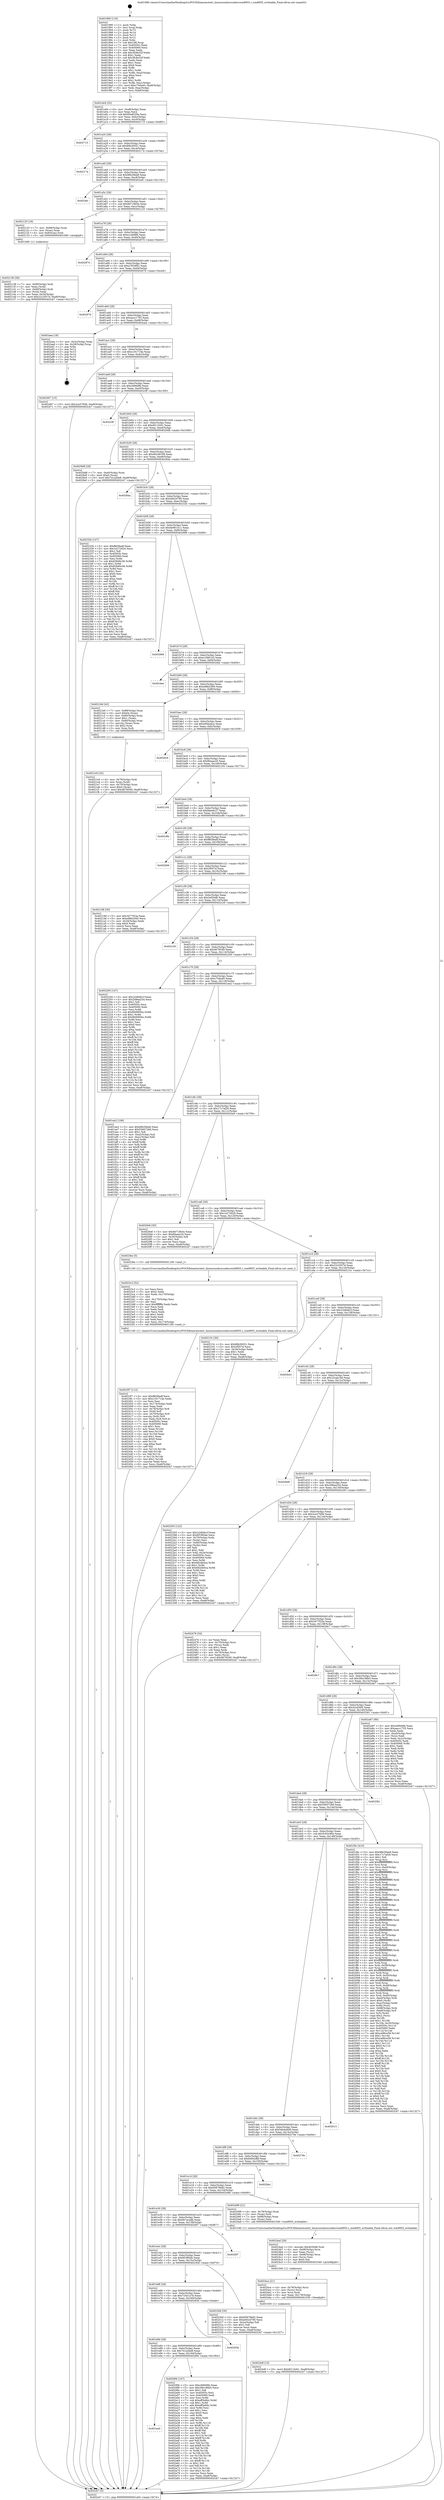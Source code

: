 digraph "0x401990" {
  label = "0x401990 (/mnt/c/Users/mathe/Desktop/tcc/POCII/binaries/extr_linuxsoundsoccodecswm8955.c_wm8955_writeable_Final-ollvm.out::main(0))"
  labelloc = "t"
  node[shape=record]

  Entry [label="",width=0.3,height=0.3,shape=circle,fillcolor=black,style=filled]
  "0x401a04" [label="{
     0x401a04 [32]\l
     | [instrs]\l
     &nbsp;&nbsp;0x401a04 \<+6\>: mov -0xa8(%rbp),%eax\l
     &nbsp;&nbsp;0x401a0a \<+2\>: mov %eax,%ecx\l
     &nbsp;&nbsp;0x401a0c \<+6\>: sub $0x85a8529a,%ecx\l
     &nbsp;&nbsp;0x401a12 \<+6\>: mov %eax,-0xbc(%rbp)\l
     &nbsp;&nbsp;0x401a18 \<+6\>: mov %ecx,-0xc0(%rbp)\l
     &nbsp;&nbsp;0x401a1e \<+6\>: je 0000000000402715 \<main+0xd85\>\l
  }"]
  "0x402715" [label="{
     0x402715\l
  }", style=dashed]
  "0x401a24" [label="{
     0x401a24 [28]\l
     | [instrs]\l
     &nbsp;&nbsp;0x401a24 \<+5\>: jmp 0000000000401a29 \<main+0x99\>\l
     &nbsp;&nbsp;0x401a29 \<+6\>: mov -0xbc(%rbp),%eax\l
     &nbsp;&nbsp;0x401a2f \<+5\>: sub $0x86b30031,%eax\l
     &nbsp;&nbsp;0x401a34 \<+6\>: mov %eax,-0xc4(%rbp)\l
     &nbsp;&nbsp;0x401a3a \<+6\>: je 000000000040217a \<main+0x7ea\>\l
  }"]
  Exit [label="",width=0.3,height=0.3,shape=circle,fillcolor=black,style=filled,peripheries=2]
  "0x40217a" [label="{
     0x40217a\l
  }", style=dashed]
  "0x401a40" [label="{
     0x401a40 [28]\l
     | [instrs]\l
     &nbsp;&nbsp;0x401a40 \<+5\>: jmp 0000000000401a45 \<main+0xb5\>\l
     &nbsp;&nbsp;0x401a45 \<+6\>: mov -0xbc(%rbp),%eax\l
     &nbsp;&nbsp;0x401a4b \<+5\>: sub $0x96b39ee8,%eax\l
     &nbsp;&nbsp;0x401a50 \<+6\>: mov %eax,-0xc8(%rbp)\l
     &nbsp;&nbsp;0x401a56 \<+6\>: je 0000000000402afc \<main+0x116c\>\l
  }"]
  "0x401ea0" [label="{
     0x401ea0\l
  }", style=dashed]
  "0x402afc" [label="{
     0x402afc\l
  }", style=dashed]
  "0x401a5c" [label="{
     0x401a5c [28]\l
     | [instrs]\l
     &nbsp;&nbsp;0x401a5c \<+5\>: jmp 0000000000401a61 \<main+0xd1\>\l
     &nbsp;&nbsp;0x401a61 \<+6\>: mov -0xbc(%rbp),%eax\l
     &nbsp;&nbsp;0x401a67 \<+5\>: sub $0x9d718b5e,%eax\l
     &nbsp;&nbsp;0x401a6c \<+6\>: mov %eax,-0xcc(%rbp)\l
     &nbsp;&nbsp;0x401a72 \<+6\>: je 0000000000402125 \<main+0x795\>\l
  }"]
  "0x4029f4" [label="{
     0x4029f4 [147]\l
     | [instrs]\l
     &nbsp;&nbsp;0x4029f4 \<+5\>: mov $0xcfd949fe,%eax\l
     &nbsp;&nbsp;0x4029f9 \<+5\>: mov $0x36b186b5,%ecx\l
     &nbsp;&nbsp;0x4029fe \<+2\>: mov $0x1,%dl\l
     &nbsp;&nbsp;0x402a00 \<+7\>: mov 0x40505c,%esi\l
     &nbsp;&nbsp;0x402a07 \<+7\>: mov 0x405060,%edi\l
     &nbsp;&nbsp;0x402a0e \<+3\>: mov %esi,%r8d\l
     &nbsp;&nbsp;0x402a11 \<+7\>: sub $0xeff3e8dc,%r8d\l
     &nbsp;&nbsp;0x402a18 \<+4\>: sub $0x1,%r8d\l
     &nbsp;&nbsp;0x402a1c \<+7\>: add $0xeff3e8dc,%r8d\l
     &nbsp;&nbsp;0x402a23 \<+4\>: imul %r8d,%esi\l
     &nbsp;&nbsp;0x402a27 \<+3\>: and $0x1,%esi\l
     &nbsp;&nbsp;0x402a2a \<+3\>: cmp $0x0,%esi\l
     &nbsp;&nbsp;0x402a2d \<+4\>: sete %r9b\l
     &nbsp;&nbsp;0x402a31 \<+3\>: cmp $0xa,%edi\l
     &nbsp;&nbsp;0x402a34 \<+4\>: setl %r10b\l
     &nbsp;&nbsp;0x402a38 \<+3\>: mov %r9b,%r11b\l
     &nbsp;&nbsp;0x402a3b \<+4\>: xor $0xff,%r11b\l
     &nbsp;&nbsp;0x402a3f \<+3\>: mov %r10b,%bl\l
     &nbsp;&nbsp;0x402a42 \<+3\>: xor $0xff,%bl\l
     &nbsp;&nbsp;0x402a45 \<+3\>: xor $0x1,%dl\l
     &nbsp;&nbsp;0x402a48 \<+3\>: mov %r11b,%r14b\l
     &nbsp;&nbsp;0x402a4b \<+4\>: and $0xff,%r14b\l
     &nbsp;&nbsp;0x402a4f \<+3\>: and %dl,%r9b\l
     &nbsp;&nbsp;0x402a52 \<+3\>: mov %bl,%r15b\l
     &nbsp;&nbsp;0x402a55 \<+4\>: and $0xff,%r15b\l
     &nbsp;&nbsp;0x402a59 \<+3\>: and %dl,%r10b\l
     &nbsp;&nbsp;0x402a5c \<+3\>: or %r9b,%r14b\l
     &nbsp;&nbsp;0x402a5f \<+3\>: or %r10b,%r15b\l
     &nbsp;&nbsp;0x402a62 \<+3\>: xor %r15b,%r14b\l
     &nbsp;&nbsp;0x402a65 \<+3\>: or %bl,%r11b\l
     &nbsp;&nbsp;0x402a68 \<+4\>: xor $0xff,%r11b\l
     &nbsp;&nbsp;0x402a6c \<+3\>: or $0x1,%dl\l
     &nbsp;&nbsp;0x402a6f \<+3\>: and %dl,%r11b\l
     &nbsp;&nbsp;0x402a72 \<+3\>: or %r11b,%r14b\l
     &nbsp;&nbsp;0x402a75 \<+4\>: test $0x1,%r14b\l
     &nbsp;&nbsp;0x402a79 \<+3\>: cmovne %ecx,%eax\l
     &nbsp;&nbsp;0x402a7c \<+6\>: mov %eax,-0xa8(%rbp)\l
     &nbsp;&nbsp;0x402a82 \<+5\>: jmp 0000000000402cb7 \<main+0x1327\>\l
  }"]
  "0x402125" [label="{
     0x402125 [19]\l
     | [instrs]\l
     &nbsp;&nbsp;0x402125 \<+7\>: mov -0x98(%rbp),%rax\l
     &nbsp;&nbsp;0x40212c \<+3\>: mov (%rax),%rax\l
     &nbsp;&nbsp;0x40212f \<+4\>: mov 0x8(%rax),%rdi\l
     &nbsp;&nbsp;0x402133 \<+5\>: call 0000000000401060 \<atoi@plt\>\l
     | [calls]\l
     &nbsp;&nbsp;0x401060 \{1\} (unknown)\l
  }"]
  "0x401a78" [label="{
     0x401a78 [28]\l
     | [instrs]\l
     &nbsp;&nbsp;0x401a78 \<+5\>: jmp 0000000000401a7d \<main+0xed\>\l
     &nbsp;&nbsp;0x401a7d \<+6\>: mov -0xbc(%rbp),%eax\l
     &nbsp;&nbsp;0x401a83 \<+5\>: sub $0xa1cfe966,%eax\l
     &nbsp;&nbsp;0x401a88 \<+6\>: mov %eax,-0xd0(%rbp)\l
     &nbsp;&nbsp;0x401a8e \<+6\>: je 0000000000402874 \<main+0xee4\>\l
  }"]
  "0x401e84" [label="{
     0x401e84 [28]\l
     | [instrs]\l
     &nbsp;&nbsp;0x401e84 \<+5\>: jmp 0000000000401e89 \<main+0x4f9\>\l
     &nbsp;&nbsp;0x401e89 \<+6\>: mov -0xbc(%rbp),%eax\l
     &nbsp;&nbsp;0x401e8f \<+5\>: sub $0x741a2be8,%eax\l
     &nbsp;&nbsp;0x401e94 \<+6\>: mov %eax,-0x164(%rbp)\l
     &nbsp;&nbsp;0x401e9a \<+6\>: je 00000000004029f4 \<main+0x1064\>\l
  }"]
  "0x402874" [label="{
     0x402874\l
  }", style=dashed]
  "0x401a94" [label="{
     0x401a94 [28]\l
     | [instrs]\l
     &nbsp;&nbsp;0x401a94 \<+5\>: jmp 0000000000401a99 \<main+0x109\>\l
     &nbsp;&nbsp;0x401a99 \<+6\>: mov -0xbc(%rbp),%eax\l
     &nbsp;&nbsp;0x401a9f \<+5\>: sub $0xa7654f81,%eax\l
     &nbsp;&nbsp;0x401aa4 \<+6\>: mov %eax,-0xd4(%rbp)\l
     &nbsp;&nbsp;0x401aaa \<+6\>: je 000000000040267d \<main+0xced\>\l
  }"]
  "0x40283b" [label="{
     0x40283b\l
  }", style=dashed]
  "0x40267d" [label="{
     0x40267d\l
  }", style=dashed]
  "0x401ab0" [label="{
     0x401ab0 [28]\l
     | [instrs]\l
     &nbsp;&nbsp;0x401ab0 \<+5\>: jmp 0000000000401ab5 \<main+0x125\>\l
     &nbsp;&nbsp;0x401ab5 \<+6\>: mov -0xbc(%rbp),%eax\l
     &nbsp;&nbsp;0x401abb \<+5\>: sub $0xaacc1755,%eax\l
     &nbsp;&nbsp;0x401ac0 \<+6\>: mov %eax,-0xd8(%rbp)\l
     &nbsp;&nbsp;0x401ac6 \<+6\>: je 0000000000402aea \<main+0x115a\>\l
  }"]
  "0x4024df" [label="{
     0x4024df [15]\l
     | [instrs]\l
     &nbsp;&nbsp;0x4024df \<+10\>: movl $0xd011fc61,-0xa8(%rbp)\l
     &nbsp;&nbsp;0x4024e9 \<+5\>: jmp 0000000000402cb7 \<main+0x1327\>\l
  }"]
  "0x402aea" [label="{
     0x402aea [18]\l
     | [instrs]\l
     &nbsp;&nbsp;0x402aea \<+3\>: mov -0x2c(%rbp),%eax\l
     &nbsp;&nbsp;0x402aed \<+4\>: lea -0x28(%rbp),%rsp\l
     &nbsp;&nbsp;0x402af1 \<+1\>: pop %rbx\l
     &nbsp;&nbsp;0x402af2 \<+2\>: pop %r12\l
     &nbsp;&nbsp;0x402af4 \<+2\>: pop %r13\l
     &nbsp;&nbsp;0x402af6 \<+2\>: pop %r14\l
     &nbsp;&nbsp;0x402af8 \<+2\>: pop %r15\l
     &nbsp;&nbsp;0x402afa \<+1\>: pop %rbp\l
     &nbsp;&nbsp;0x402afb \<+1\>: ret\l
  }"]
  "0x401acc" [label="{
     0x401acc [28]\l
     | [instrs]\l
     &nbsp;&nbsp;0x401acc \<+5\>: jmp 0000000000401ad1 \<main+0x141\>\l
     &nbsp;&nbsp;0x401ad1 \<+6\>: mov -0xbc(%rbp),%eax\l
     &nbsp;&nbsp;0x401ad7 \<+5\>: sub $0xc191714e,%eax\l
     &nbsp;&nbsp;0x401adc \<+6\>: mov %eax,-0xdc(%rbp)\l
     &nbsp;&nbsp;0x401ae2 \<+6\>: je 0000000000402467 \<main+0xad7\>\l
  }"]
  "0x4024ca" [label="{
     0x4024ca [21]\l
     | [instrs]\l
     &nbsp;&nbsp;0x4024ca \<+4\>: mov -0x78(%rbp),%rcx\l
     &nbsp;&nbsp;0x4024ce \<+3\>: mov (%rcx),%rcx\l
     &nbsp;&nbsp;0x4024d1 \<+3\>: mov %rcx,%rdi\l
     &nbsp;&nbsp;0x4024d4 \<+6\>: mov %eax,-0x178(%rbp)\l
     &nbsp;&nbsp;0x4024da \<+5\>: call 0000000000401030 \<free@plt\>\l
     | [calls]\l
     &nbsp;&nbsp;0x401030 \{1\} (unknown)\l
  }"]
  "0x402467" [label="{
     0x402467 [15]\l
     | [instrs]\l
     &nbsp;&nbsp;0x402467 \<+10\>: movl $0x2ce37606,-0xa8(%rbp)\l
     &nbsp;&nbsp;0x402471 \<+5\>: jmp 0000000000402cb7 \<main+0x1327\>\l
  }"]
  "0x401ae8" [label="{
     0x401ae8 [28]\l
     | [instrs]\l
     &nbsp;&nbsp;0x401ae8 \<+5\>: jmp 0000000000401aed \<main+0x15d\>\l
     &nbsp;&nbsp;0x401aed \<+6\>: mov -0xbc(%rbp),%eax\l
     &nbsp;&nbsp;0x401af3 \<+5\>: sub $0xcfd949fe,%eax\l
     &nbsp;&nbsp;0x401af8 \<+6\>: mov %eax,-0xe0(%rbp)\l
     &nbsp;&nbsp;0x401afe \<+6\>: je 0000000000402c9f \<main+0x130f\>\l
  }"]
  "0x4024ad" [label="{
     0x4024ad [29]\l
     | [instrs]\l
     &nbsp;&nbsp;0x4024ad \<+10\>: movabs $0x4030d6,%rdi\l
     &nbsp;&nbsp;0x4024b7 \<+4\>: mov -0x68(%rbp),%rcx\l
     &nbsp;&nbsp;0x4024bb \<+2\>: mov %eax,(%rcx)\l
     &nbsp;&nbsp;0x4024bd \<+4\>: mov -0x68(%rbp),%rcx\l
     &nbsp;&nbsp;0x4024c1 \<+2\>: mov (%rcx),%esi\l
     &nbsp;&nbsp;0x4024c3 \<+2\>: mov $0x0,%al\l
     &nbsp;&nbsp;0x4024c5 \<+5\>: call 0000000000401040 \<printf@plt\>\l
     | [calls]\l
     &nbsp;&nbsp;0x401040 \{1\} (unknown)\l
  }"]
  "0x402c9f" [label="{
     0x402c9f\l
  }", style=dashed]
  "0x401b04" [label="{
     0x401b04 [28]\l
     | [instrs]\l
     &nbsp;&nbsp;0x401b04 \<+5\>: jmp 0000000000401b09 \<main+0x179\>\l
     &nbsp;&nbsp;0x401b09 \<+6\>: mov -0xbc(%rbp),%eax\l
     &nbsp;&nbsp;0x401b0f \<+5\>: sub $0xd011fc61,%eax\l
     &nbsp;&nbsp;0x401b14 \<+6\>: mov %eax,-0xe4(%rbp)\l
     &nbsp;&nbsp;0x401b1a \<+6\>: je 00000000004029d8 \<main+0x1048\>\l
  }"]
  "0x4023f7" [label="{
     0x4023f7 [112]\l
     | [instrs]\l
     &nbsp;&nbsp;0x4023f7 \<+5\>: mov $0xffd38adf,%ecx\l
     &nbsp;&nbsp;0x4023fc \<+5\>: mov $0xc191714e,%edx\l
     &nbsp;&nbsp;0x402401 \<+2\>: xor %esi,%esi\l
     &nbsp;&nbsp;0x402403 \<+6\>: mov -0x174(%rbp),%edi\l
     &nbsp;&nbsp;0x402409 \<+3\>: imul %eax,%edi\l
     &nbsp;&nbsp;0x40240c \<+4\>: mov -0x78(%rbp),%r8\l
     &nbsp;&nbsp;0x402410 \<+3\>: mov (%r8),%r8\l
     &nbsp;&nbsp;0x402413 \<+4\>: mov -0x70(%rbp),%r9\l
     &nbsp;&nbsp;0x402417 \<+3\>: movslq (%r9),%r9\l
     &nbsp;&nbsp;0x40241a \<+4\>: mov %edi,(%r8,%r9,4)\l
     &nbsp;&nbsp;0x40241e \<+7\>: mov 0x40505c,%eax\l
     &nbsp;&nbsp;0x402425 \<+7\>: mov 0x405060,%edi\l
     &nbsp;&nbsp;0x40242c \<+3\>: sub $0x1,%esi\l
     &nbsp;&nbsp;0x40242f \<+3\>: mov %eax,%r10d\l
     &nbsp;&nbsp;0x402432 \<+3\>: add %esi,%r10d\l
     &nbsp;&nbsp;0x402435 \<+4\>: imul %r10d,%eax\l
     &nbsp;&nbsp;0x402439 \<+3\>: and $0x1,%eax\l
     &nbsp;&nbsp;0x40243c \<+3\>: cmp $0x0,%eax\l
     &nbsp;&nbsp;0x40243f \<+4\>: sete %r11b\l
     &nbsp;&nbsp;0x402443 \<+3\>: cmp $0xa,%edi\l
     &nbsp;&nbsp;0x402446 \<+3\>: setl %bl\l
     &nbsp;&nbsp;0x402449 \<+3\>: mov %r11b,%r14b\l
     &nbsp;&nbsp;0x40244c \<+3\>: and %bl,%r14b\l
     &nbsp;&nbsp;0x40244f \<+3\>: xor %bl,%r11b\l
     &nbsp;&nbsp;0x402452 \<+3\>: or %r11b,%r14b\l
     &nbsp;&nbsp;0x402455 \<+4\>: test $0x1,%r14b\l
     &nbsp;&nbsp;0x402459 \<+3\>: cmovne %edx,%ecx\l
     &nbsp;&nbsp;0x40245c \<+6\>: mov %ecx,-0xa8(%rbp)\l
     &nbsp;&nbsp;0x402462 \<+5\>: jmp 0000000000402cb7 \<main+0x1327\>\l
  }"]
  "0x4029d8" [label="{
     0x4029d8 [28]\l
     | [instrs]\l
     &nbsp;&nbsp;0x4029d8 \<+7\>: mov -0xa0(%rbp),%rax\l
     &nbsp;&nbsp;0x4029df \<+6\>: movl $0x0,(%rax)\l
     &nbsp;&nbsp;0x4029e5 \<+10\>: movl $0x741a2be8,-0xa8(%rbp)\l
     &nbsp;&nbsp;0x4029ef \<+5\>: jmp 0000000000402cb7 \<main+0x1327\>\l
  }"]
  "0x401b20" [label="{
     0x401b20 [28]\l
     | [instrs]\l
     &nbsp;&nbsp;0x401b20 \<+5\>: jmp 0000000000401b25 \<main+0x195\>\l
     &nbsp;&nbsp;0x401b25 \<+6\>: mov -0xbc(%rbp),%eax\l
     &nbsp;&nbsp;0x401b2b \<+5\>: sub $0xd0248198,%eax\l
     &nbsp;&nbsp;0x401b30 \<+6\>: mov %eax,-0xe8(%rbp)\l
     &nbsp;&nbsp;0x401b36 \<+6\>: je 000000000040284a \<main+0xeba\>\l
  }"]
  "0x4023c3" [label="{
     0x4023c3 [52]\l
     | [instrs]\l
     &nbsp;&nbsp;0x4023c3 \<+2\>: xor %ecx,%ecx\l
     &nbsp;&nbsp;0x4023c5 \<+5\>: mov $0x2,%edx\l
     &nbsp;&nbsp;0x4023ca \<+6\>: mov %edx,-0x170(%rbp)\l
     &nbsp;&nbsp;0x4023d0 \<+1\>: cltd\l
     &nbsp;&nbsp;0x4023d1 \<+6\>: mov -0x170(%rbp),%esi\l
     &nbsp;&nbsp;0x4023d7 \<+2\>: idiv %esi\l
     &nbsp;&nbsp;0x4023d9 \<+6\>: imul $0xfffffffe,%edx,%edx\l
     &nbsp;&nbsp;0x4023df \<+2\>: mov %ecx,%edi\l
     &nbsp;&nbsp;0x4023e1 \<+2\>: sub %edx,%edi\l
     &nbsp;&nbsp;0x4023e3 \<+2\>: mov %ecx,%edx\l
     &nbsp;&nbsp;0x4023e5 \<+3\>: sub $0x1,%edx\l
     &nbsp;&nbsp;0x4023e8 \<+2\>: add %edx,%edi\l
     &nbsp;&nbsp;0x4023ea \<+2\>: sub %edi,%ecx\l
     &nbsp;&nbsp;0x4023ec \<+6\>: mov %ecx,-0x174(%rbp)\l
     &nbsp;&nbsp;0x4023f2 \<+5\>: call 0000000000401160 \<next_i\>\l
     | [calls]\l
     &nbsp;&nbsp;0x401160 \{1\} (/mnt/c/Users/mathe/Desktop/tcc/POCII/binaries/extr_linuxsoundsoccodecswm8955.c_wm8955_writeable_Final-ollvm.out::next_i)\l
  }"]
  "0x40284a" [label="{
     0x40284a\l
  }", style=dashed]
  "0x401b3c" [label="{
     0x401b3c [28]\l
     | [instrs]\l
     &nbsp;&nbsp;0x401b3c \<+5\>: jmp 0000000000401b41 \<main+0x1b1\>\l
     &nbsp;&nbsp;0x401b41 \<+6\>: mov -0xbc(%rbp),%eax\l
     &nbsp;&nbsp;0x401b47 \<+5\>: sub $0xd402d780,%eax\l
     &nbsp;&nbsp;0x401b4c \<+6\>: mov %eax,-0xec(%rbp)\l
     &nbsp;&nbsp;0x401b52 \<+6\>: je 000000000040232b \<main+0x99b\>\l
  }"]
  "0x401e68" [label="{
     0x401e68 [28]\l
     | [instrs]\l
     &nbsp;&nbsp;0x401e68 \<+5\>: jmp 0000000000401e6d \<main+0x4dd\>\l
     &nbsp;&nbsp;0x401e6d \<+6\>: mov -0xbc(%rbp),%eax\l
     &nbsp;&nbsp;0x401e73 \<+5\>: sub $0x72451a7b,%eax\l
     &nbsp;&nbsp;0x401e78 \<+6\>: mov %eax,-0x160(%rbp)\l
     &nbsp;&nbsp;0x401e7e \<+6\>: je 000000000040283b \<main+0xeab\>\l
  }"]
  "0x40232b" [label="{
     0x40232b [147]\l
     | [instrs]\l
     &nbsp;&nbsp;0x40232b \<+5\>: mov $0xffd38adf,%eax\l
     &nbsp;&nbsp;0x402330 \<+5\>: mov $0x1e272620,%ecx\l
     &nbsp;&nbsp;0x402335 \<+2\>: mov $0x1,%dl\l
     &nbsp;&nbsp;0x402337 \<+7\>: mov 0x40505c,%esi\l
     &nbsp;&nbsp;0x40233e \<+7\>: mov 0x405060,%edi\l
     &nbsp;&nbsp;0x402345 \<+3\>: mov %esi,%r8d\l
     &nbsp;&nbsp;0x402348 \<+7\>: sub $0x83b66c56,%r8d\l
     &nbsp;&nbsp;0x40234f \<+4\>: sub $0x1,%r8d\l
     &nbsp;&nbsp;0x402353 \<+7\>: add $0x83b66c56,%r8d\l
     &nbsp;&nbsp;0x40235a \<+4\>: imul %r8d,%esi\l
     &nbsp;&nbsp;0x40235e \<+3\>: and $0x1,%esi\l
     &nbsp;&nbsp;0x402361 \<+3\>: cmp $0x0,%esi\l
     &nbsp;&nbsp;0x402364 \<+4\>: sete %r9b\l
     &nbsp;&nbsp;0x402368 \<+3\>: cmp $0xa,%edi\l
     &nbsp;&nbsp;0x40236b \<+4\>: setl %r10b\l
     &nbsp;&nbsp;0x40236f \<+3\>: mov %r9b,%r11b\l
     &nbsp;&nbsp;0x402372 \<+4\>: xor $0xff,%r11b\l
     &nbsp;&nbsp;0x402376 \<+3\>: mov %r10b,%bl\l
     &nbsp;&nbsp;0x402379 \<+3\>: xor $0xff,%bl\l
     &nbsp;&nbsp;0x40237c \<+3\>: xor $0x0,%dl\l
     &nbsp;&nbsp;0x40237f \<+3\>: mov %r11b,%r14b\l
     &nbsp;&nbsp;0x402382 \<+4\>: and $0x0,%r14b\l
     &nbsp;&nbsp;0x402386 \<+3\>: and %dl,%r9b\l
     &nbsp;&nbsp;0x402389 \<+3\>: mov %bl,%r15b\l
     &nbsp;&nbsp;0x40238c \<+4\>: and $0x0,%r15b\l
     &nbsp;&nbsp;0x402390 \<+3\>: and %dl,%r10b\l
     &nbsp;&nbsp;0x402393 \<+3\>: or %r9b,%r14b\l
     &nbsp;&nbsp;0x402396 \<+3\>: or %r10b,%r15b\l
     &nbsp;&nbsp;0x402399 \<+3\>: xor %r15b,%r14b\l
     &nbsp;&nbsp;0x40239c \<+3\>: or %bl,%r11b\l
     &nbsp;&nbsp;0x40239f \<+4\>: xor $0xff,%r11b\l
     &nbsp;&nbsp;0x4023a3 \<+3\>: or $0x0,%dl\l
     &nbsp;&nbsp;0x4023a6 \<+3\>: and %dl,%r11b\l
     &nbsp;&nbsp;0x4023a9 \<+3\>: or %r11b,%r14b\l
     &nbsp;&nbsp;0x4023ac \<+4\>: test $0x1,%r14b\l
     &nbsp;&nbsp;0x4023b0 \<+3\>: cmovne %ecx,%eax\l
     &nbsp;&nbsp;0x4023b3 \<+6\>: mov %eax,-0xa8(%rbp)\l
     &nbsp;&nbsp;0x4023b9 \<+5\>: jmp 0000000000402cb7 \<main+0x1327\>\l
  }"]
  "0x401b58" [label="{
     0x401b58 [28]\l
     | [instrs]\l
     &nbsp;&nbsp;0x401b58 \<+5\>: jmp 0000000000401b5d \<main+0x1cd\>\l
     &nbsp;&nbsp;0x401b5d \<+6\>: mov -0xbc(%rbp),%eax\l
     &nbsp;&nbsp;0x401b63 \<+5\>: sub $0xde961411,%eax\l
     &nbsp;&nbsp;0x401b68 \<+6\>: mov %eax,-0xf0(%rbp)\l
     &nbsp;&nbsp;0x401b6e \<+6\>: je 0000000000402969 \<main+0xfd9\>\l
  }"]
  "0x40230d" [label="{
     0x40230d [30]\l
     | [instrs]\l
     &nbsp;&nbsp;0x40230d \<+5\>: mov $0x65879b82,%eax\l
     &nbsp;&nbsp;0x402312 \<+5\>: mov $0xd402d780,%ecx\l
     &nbsp;&nbsp;0x402317 \<+3\>: mov -0x2e(%rbp),%dl\l
     &nbsp;&nbsp;0x40231a \<+3\>: test $0x1,%dl\l
     &nbsp;&nbsp;0x40231d \<+3\>: cmovne %ecx,%eax\l
     &nbsp;&nbsp;0x402320 \<+6\>: mov %eax,-0xa8(%rbp)\l
     &nbsp;&nbsp;0x402326 \<+5\>: jmp 0000000000402cb7 \<main+0x1327\>\l
  }"]
  "0x402969" [label="{
     0x402969\l
  }", style=dashed]
  "0x401b74" [label="{
     0x401b74 [28]\l
     | [instrs]\l
     &nbsp;&nbsp;0x401b74 \<+5\>: jmp 0000000000401b79 \<main+0x1e9\>\l
     &nbsp;&nbsp;0x401b79 \<+6\>: mov -0xbc(%rbp),%eax\l
     &nbsp;&nbsp;0x401b7f \<+5\>: sub $0xe10991e5,%eax\l
     &nbsp;&nbsp;0x401b84 \<+6\>: mov %eax,-0xf4(%rbp)\l
     &nbsp;&nbsp;0x401b8a \<+6\>: je 00000000004024ee \<main+0xb5e\>\l
  }"]
  "0x401e4c" [label="{
     0x401e4c [28]\l
     | [instrs]\l
     &nbsp;&nbsp;0x401e4c \<+5\>: jmp 0000000000401e51 \<main+0x4c1\>\l
     &nbsp;&nbsp;0x401e51 \<+6\>: mov -0xbc(%rbp),%eax\l
     &nbsp;&nbsp;0x401e57 \<+5\>: sub $0x6f1f85eb,%eax\l
     &nbsp;&nbsp;0x401e5c \<+6\>: mov %eax,-0x15c(%rbp)\l
     &nbsp;&nbsp;0x401e62 \<+6\>: je 000000000040230d \<main+0x97d\>\l
  }"]
  "0x4024ee" [label="{
     0x4024ee\l
  }", style=dashed]
  "0x401b90" [label="{
     0x401b90 [28]\l
     | [instrs]\l
     &nbsp;&nbsp;0x401b90 \<+5\>: jmp 0000000000401b95 \<main+0x205\>\l
     &nbsp;&nbsp;0x401b95 \<+6\>: mov -0xbc(%rbp),%eax\l
     &nbsp;&nbsp;0x401b9b \<+5\>: sub $0xe88b2560,%eax\l
     &nbsp;&nbsp;0x401ba0 \<+6\>: mov %eax,-0xf8(%rbp)\l
     &nbsp;&nbsp;0x401ba6 \<+6\>: je 00000000004021b6 \<main+0x826\>\l
  }"]
  "0x4026f7" [label="{
     0x4026f7\l
  }", style=dashed]
  "0x4021b6" [label="{
     0x4021b6 [42]\l
     | [instrs]\l
     &nbsp;&nbsp;0x4021b6 \<+7\>: mov -0x88(%rbp),%rax\l
     &nbsp;&nbsp;0x4021bd \<+6\>: movl $0x64,(%rax)\l
     &nbsp;&nbsp;0x4021c3 \<+4\>: mov -0x80(%rbp),%rax\l
     &nbsp;&nbsp;0x4021c7 \<+6\>: movl $0x1,(%rax)\l
     &nbsp;&nbsp;0x4021cd \<+4\>: mov -0x80(%rbp),%rax\l
     &nbsp;&nbsp;0x4021d1 \<+3\>: movslq (%rax),%rax\l
     &nbsp;&nbsp;0x4021d4 \<+4\>: shl $0x2,%rax\l
     &nbsp;&nbsp;0x4021d8 \<+3\>: mov %rax,%rdi\l
     &nbsp;&nbsp;0x4021db \<+5\>: call 0000000000401050 \<malloc@plt\>\l
     | [calls]\l
     &nbsp;&nbsp;0x401050 \{1\} (unknown)\l
  }"]
  "0x401bac" [label="{
     0x401bac [28]\l
     | [instrs]\l
     &nbsp;&nbsp;0x401bac \<+5\>: jmp 0000000000401bb1 \<main+0x221\>\l
     &nbsp;&nbsp;0x401bb1 \<+6\>: mov -0xbc(%rbp),%eax\l
     &nbsp;&nbsp;0x401bb7 \<+5\>: sub $0xe95ba4cc,%eax\l
     &nbsp;&nbsp;0x401bbc \<+6\>: mov %eax,-0xfc(%rbp)\l
     &nbsp;&nbsp;0x401bc2 \<+6\>: je 00000000004029c9 \<main+0x1039\>\l
  }"]
  "0x401e30" [label="{
     0x401e30 [28]\l
     | [instrs]\l
     &nbsp;&nbsp;0x401e30 \<+5\>: jmp 0000000000401e35 \<main+0x4a5\>\l
     &nbsp;&nbsp;0x401e35 \<+6\>: mov -0xbc(%rbp),%eax\l
     &nbsp;&nbsp;0x401e3b \<+5\>: sub $0x6b7acadb,%eax\l
     &nbsp;&nbsp;0x401e40 \<+6\>: mov %eax,-0x158(%rbp)\l
     &nbsp;&nbsp;0x401e46 \<+6\>: je 00000000004026f7 \<main+0xd67\>\l
  }"]
  "0x4029c9" [label="{
     0x4029c9\l
  }", style=dashed]
  "0x401bc8" [label="{
     0x401bc8 [28]\l
     | [instrs]\l
     &nbsp;&nbsp;0x401bc8 \<+5\>: jmp 0000000000401bcd \<main+0x23d\>\l
     &nbsp;&nbsp;0x401bcd \<+6\>: mov -0xbc(%rbp),%eax\l
     &nbsp;&nbsp;0x401bd3 \<+5\>: sub $0xf0eaac20,%eax\l
     &nbsp;&nbsp;0x401bd8 \<+6\>: mov %eax,-0x100(%rbp)\l
     &nbsp;&nbsp;0x401bde \<+6\>: je 0000000000402104 \<main+0x774\>\l
  }"]
  "0x402498" [label="{
     0x402498 [21]\l
     | [instrs]\l
     &nbsp;&nbsp;0x402498 \<+4\>: mov -0x78(%rbp),%rax\l
     &nbsp;&nbsp;0x40249c \<+3\>: mov (%rax),%rdi\l
     &nbsp;&nbsp;0x40249f \<+7\>: mov -0x88(%rbp),%rax\l
     &nbsp;&nbsp;0x4024a6 \<+2\>: mov (%rax),%esi\l
     &nbsp;&nbsp;0x4024a8 \<+5\>: call 0000000000401540 \<wm8955_writeable\>\l
     | [calls]\l
     &nbsp;&nbsp;0x401540 \{1\} (/mnt/c/Users/mathe/Desktop/tcc/POCII/binaries/extr_linuxsoundsoccodecswm8955.c_wm8955_writeable_Final-ollvm.out::wm8955_writeable)\l
  }"]
  "0x402104" [label="{
     0x402104\l
  }", style=dashed]
  "0x401be4" [label="{
     0x401be4 [28]\l
     | [instrs]\l
     &nbsp;&nbsp;0x401be4 \<+5\>: jmp 0000000000401be9 \<main+0x259\>\l
     &nbsp;&nbsp;0x401be9 \<+6\>: mov -0xbc(%rbp),%eax\l
     &nbsp;&nbsp;0x401bef \<+5\>: sub $0xfdee9c27,%eax\l
     &nbsp;&nbsp;0x401bf4 \<+6\>: mov %eax,-0x104(%rbp)\l
     &nbsp;&nbsp;0x401bfa \<+6\>: je 0000000000402c8b \<main+0x12fb\>\l
  }"]
  "0x401e14" [label="{
     0x401e14 [28]\l
     | [instrs]\l
     &nbsp;&nbsp;0x401e14 \<+5\>: jmp 0000000000401e19 \<main+0x489\>\l
     &nbsp;&nbsp;0x401e19 \<+6\>: mov -0xbc(%rbp),%eax\l
     &nbsp;&nbsp;0x401e1f \<+5\>: sub $0x65879b82,%eax\l
     &nbsp;&nbsp;0x401e24 \<+6\>: mov %eax,-0x154(%rbp)\l
     &nbsp;&nbsp;0x401e2a \<+6\>: je 0000000000402498 \<main+0xb08\>\l
  }"]
  "0x402c8b" [label="{
     0x402c8b\l
  }", style=dashed]
  "0x401c00" [label="{
     0x401c00 [28]\l
     | [instrs]\l
     &nbsp;&nbsp;0x401c00 \<+5\>: jmp 0000000000401c05 \<main+0x275\>\l
     &nbsp;&nbsp;0x401c05 \<+6\>: mov -0xbc(%rbp),%eax\l
     &nbsp;&nbsp;0x401c0b \<+5\>: sub $0xffd38adf,%eax\l
     &nbsp;&nbsp;0x401c10 \<+6\>: mov %eax,-0x108(%rbp)\l
     &nbsp;&nbsp;0x401c16 \<+6\>: je 0000000000402b66 \<main+0x11d6\>\l
  }"]
  "0x402bbc" [label="{
     0x402bbc\l
  }", style=dashed]
  "0x402b66" [label="{
     0x402b66\l
  }", style=dashed]
  "0x401c1c" [label="{
     0x401c1c [28]\l
     | [instrs]\l
     &nbsp;&nbsp;0x401c1c \<+5\>: jmp 0000000000401c21 \<main+0x291\>\l
     &nbsp;&nbsp;0x401c21 \<+6\>: mov -0xbc(%rbp),%eax\l
     &nbsp;&nbsp;0x401c27 \<+5\>: sub $0x2f057d,%eax\l
     &nbsp;&nbsp;0x401c2c \<+6\>: mov %eax,-0x10c(%rbp)\l
     &nbsp;&nbsp;0x401c32 \<+6\>: je 0000000000402198 \<main+0x808\>\l
  }"]
  "0x401df8" [label="{
     0x401df8 [28]\l
     | [instrs]\l
     &nbsp;&nbsp;0x401df8 \<+5\>: jmp 0000000000401dfd \<main+0x46d\>\l
     &nbsp;&nbsp;0x401dfd \<+6\>: mov -0xbc(%rbp),%eax\l
     &nbsp;&nbsp;0x401e03 \<+5\>: sub $0x64942ffd,%eax\l
     &nbsp;&nbsp;0x401e08 \<+6\>: mov %eax,-0x150(%rbp)\l
     &nbsp;&nbsp;0x401e0e \<+6\>: je 0000000000402bbc \<main+0x122c\>\l
  }"]
  "0x402198" [label="{
     0x402198 [30]\l
     | [instrs]\l
     &nbsp;&nbsp;0x402198 \<+5\>: mov $0x3477f23a,%eax\l
     &nbsp;&nbsp;0x40219d \<+5\>: mov $0xe88b2560,%ecx\l
     &nbsp;&nbsp;0x4021a2 \<+3\>: mov -0x34(%rbp),%edx\l
     &nbsp;&nbsp;0x4021a5 \<+3\>: cmp $0x0,%edx\l
     &nbsp;&nbsp;0x4021a8 \<+3\>: cmove %ecx,%eax\l
     &nbsp;&nbsp;0x4021ab \<+6\>: mov %eax,-0xa8(%rbp)\l
     &nbsp;&nbsp;0x4021b1 \<+5\>: jmp 0000000000402cb7 \<main+0x1327\>\l
  }"]
  "0x401c38" [label="{
     0x401c38 [28]\l
     | [instrs]\l
     &nbsp;&nbsp;0x401c38 \<+5\>: jmp 0000000000401c3d \<main+0x2ad\>\l
     &nbsp;&nbsp;0x401c3d \<+6\>: mov -0xbc(%rbp),%eax\l
     &nbsp;&nbsp;0x401c43 \<+5\>: sub $0x2ef26db,%eax\l
     &nbsp;&nbsp;0x401c48 \<+6\>: mov %eax,-0x110(%rbp)\l
     &nbsp;&nbsp;0x401c4e \<+6\>: je 0000000000402c28 \<main+0x1298\>\l
  }"]
  "0x40279e" [label="{
     0x40279e\l
  }", style=dashed]
  "0x402c28" [label="{
     0x402c28\l
  }", style=dashed]
  "0x401c54" [label="{
     0x401c54 [28]\l
     | [instrs]\l
     &nbsp;&nbsp;0x401c54 \<+5\>: jmp 0000000000401c59 \<main+0x2c9\>\l
     &nbsp;&nbsp;0x401c59 \<+6\>: mov -0xbc(%rbp),%eax\l
     &nbsp;&nbsp;0x401c5f \<+5\>: sub $0x4676549,%eax\l
     &nbsp;&nbsp;0x401c64 \<+6\>: mov %eax,-0x114(%rbp)\l
     &nbsp;&nbsp;0x401c6a \<+6\>: je 0000000000402200 \<main+0x870\>\l
  }"]
  "0x401ddc" [label="{
     0x401ddc [28]\l
     | [instrs]\l
     &nbsp;&nbsp;0x401ddc \<+5\>: jmp 0000000000401de1 \<main+0x451\>\l
     &nbsp;&nbsp;0x401de1 \<+6\>: mov -0xbc(%rbp),%eax\l
     &nbsp;&nbsp;0x401de7 \<+5\>: sub $0x5de4d4d0,%eax\l
     &nbsp;&nbsp;0x401dec \<+6\>: mov %eax,-0x14c(%rbp)\l
     &nbsp;&nbsp;0x401df2 \<+6\>: je 000000000040279e \<main+0xe0e\>\l
  }"]
  "0x402200" [label="{
     0x402200 [147]\l
     | [instrs]\l
     &nbsp;&nbsp;0x402200 \<+5\>: mov $0x22d64b1f,%eax\l
     &nbsp;&nbsp;0x402205 \<+5\>: mov $0x268ea254,%ecx\l
     &nbsp;&nbsp;0x40220a \<+2\>: mov $0x1,%dl\l
     &nbsp;&nbsp;0x40220c \<+7\>: mov 0x40505c,%esi\l
     &nbsp;&nbsp;0x402213 \<+7\>: mov 0x405060,%edi\l
     &nbsp;&nbsp;0x40221a \<+3\>: mov %esi,%r8d\l
     &nbsp;&nbsp;0x40221d \<+7\>: sub $0x9b9085bc,%r8d\l
     &nbsp;&nbsp;0x402224 \<+4\>: sub $0x1,%r8d\l
     &nbsp;&nbsp;0x402228 \<+7\>: add $0x9b9085bc,%r8d\l
     &nbsp;&nbsp;0x40222f \<+4\>: imul %r8d,%esi\l
     &nbsp;&nbsp;0x402233 \<+3\>: and $0x1,%esi\l
     &nbsp;&nbsp;0x402236 \<+3\>: cmp $0x0,%esi\l
     &nbsp;&nbsp;0x402239 \<+4\>: sete %r9b\l
     &nbsp;&nbsp;0x40223d \<+3\>: cmp $0xa,%edi\l
     &nbsp;&nbsp;0x402240 \<+4\>: setl %r10b\l
     &nbsp;&nbsp;0x402244 \<+3\>: mov %r9b,%r11b\l
     &nbsp;&nbsp;0x402247 \<+4\>: xor $0xff,%r11b\l
     &nbsp;&nbsp;0x40224b \<+3\>: mov %r10b,%bl\l
     &nbsp;&nbsp;0x40224e \<+3\>: xor $0xff,%bl\l
     &nbsp;&nbsp;0x402251 \<+3\>: xor $0x0,%dl\l
     &nbsp;&nbsp;0x402254 \<+3\>: mov %r11b,%r14b\l
     &nbsp;&nbsp;0x402257 \<+4\>: and $0x0,%r14b\l
     &nbsp;&nbsp;0x40225b \<+3\>: and %dl,%r9b\l
     &nbsp;&nbsp;0x40225e \<+3\>: mov %bl,%r15b\l
     &nbsp;&nbsp;0x402261 \<+4\>: and $0x0,%r15b\l
     &nbsp;&nbsp;0x402265 \<+3\>: and %dl,%r10b\l
     &nbsp;&nbsp;0x402268 \<+3\>: or %r9b,%r14b\l
     &nbsp;&nbsp;0x40226b \<+3\>: or %r10b,%r15b\l
     &nbsp;&nbsp;0x40226e \<+3\>: xor %r15b,%r14b\l
     &nbsp;&nbsp;0x402271 \<+3\>: or %bl,%r11b\l
     &nbsp;&nbsp;0x402274 \<+4\>: xor $0xff,%r11b\l
     &nbsp;&nbsp;0x402278 \<+3\>: or $0x0,%dl\l
     &nbsp;&nbsp;0x40227b \<+3\>: and %dl,%r11b\l
     &nbsp;&nbsp;0x40227e \<+3\>: or %r11b,%r14b\l
     &nbsp;&nbsp;0x402281 \<+4\>: test $0x1,%r14b\l
     &nbsp;&nbsp;0x402285 \<+3\>: cmovne %ecx,%eax\l
     &nbsp;&nbsp;0x402288 \<+6\>: mov %eax,-0xa8(%rbp)\l
     &nbsp;&nbsp;0x40228e \<+5\>: jmp 0000000000402cb7 \<main+0x1327\>\l
  }"]
  "0x401c70" [label="{
     0x401c70 [28]\l
     | [instrs]\l
     &nbsp;&nbsp;0x401c70 \<+5\>: jmp 0000000000401c75 \<main+0x2e5\>\l
     &nbsp;&nbsp;0x401c75 \<+6\>: mov -0xbc(%rbp),%eax\l
     &nbsp;&nbsp;0x401c7b \<+5\>: sub $0xc70da40,%eax\l
     &nbsp;&nbsp;0x401c80 \<+6\>: mov %eax,-0x118(%rbp)\l
     &nbsp;&nbsp;0x401c86 \<+6\>: je 0000000000401ee2 \<main+0x552\>\l
  }"]
  "0x402613" [label="{
     0x402613\l
  }", style=dashed]
  "0x401ee2" [label="{
     0x401ee2 [106]\l
     | [instrs]\l
     &nbsp;&nbsp;0x401ee2 \<+5\>: mov $0x96b39ee8,%eax\l
     &nbsp;&nbsp;0x401ee7 \<+5\>: mov $0x5560728d,%ecx\l
     &nbsp;&nbsp;0x401eec \<+2\>: mov $0x1,%dl\l
     &nbsp;&nbsp;0x401eee \<+7\>: mov -0xa2(%rbp),%sil\l
     &nbsp;&nbsp;0x401ef5 \<+7\>: mov -0xa1(%rbp),%dil\l
     &nbsp;&nbsp;0x401efc \<+3\>: mov %sil,%r8b\l
     &nbsp;&nbsp;0x401eff \<+4\>: xor $0xff,%r8b\l
     &nbsp;&nbsp;0x401f03 \<+3\>: mov %dil,%r9b\l
     &nbsp;&nbsp;0x401f06 \<+4\>: xor $0xff,%r9b\l
     &nbsp;&nbsp;0x401f0a \<+3\>: xor $0x1,%dl\l
     &nbsp;&nbsp;0x401f0d \<+3\>: mov %r8b,%r10b\l
     &nbsp;&nbsp;0x401f10 \<+4\>: and $0xff,%r10b\l
     &nbsp;&nbsp;0x401f14 \<+3\>: and %dl,%sil\l
     &nbsp;&nbsp;0x401f17 \<+3\>: mov %r9b,%r11b\l
     &nbsp;&nbsp;0x401f1a \<+4\>: and $0xff,%r11b\l
     &nbsp;&nbsp;0x401f1e \<+3\>: and %dl,%dil\l
     &nbsp;&nbsp;0x401f21 \<+3\>: or %sil,%r10b\l
     &nbsp;&nbsp;0x401f24 \<+3\>: or %dil,%r11b\l
     &nbsp;&nbsp;0x401f27 \<+3\>: xor %r11b,%r10b\l
     &nbsp;&nbsp;0x401f2a \<+3\>: or %r9b,%r8b\l
     &nbsp;&nbsp;0x401f2d \<+4\>: xor $0xff,%r8b\l
     &nbsp;&nbsp;0x401f31 \<+3\>: or $0x1,%dl\l
     &nbsp;&nbsp;0x401f34 \<+3\>: and %dl,%r8b\l
     &nbsp;&nbsp;0x401f37 \<+3\>: or %r8b,%r10b\l
     &nbsp;&nbsp;0x401f3a \<+4\>: test $0x1,%r10b\l
     &nbsp;&nbsp;0x401f3e \<+3\>: cmovne %ecx,%eax\l
     &nbsp;&nbsp;0x401f41 \<+6\>: mov %eax,-0xa8(%rbp)\l
     &nbsp;&nbsp;0x401f47 \<+5\>: jmp 0000000000402cb7 \<main+0x1327\>\l
  }"]
  "0x401c8c" [label="{
     0x401c8c [28]\l
     | [instrs]\l
     &nbsp;&nbsp;0x401c8c \<+5\>: jmp 0000000000401c91 \<main+0x301\>\l
     &nbsp;&nbsp;0x401c91 \<+6\>: mov -0xbc(%rbp),%eax\l
     &nbsp;&nbsp;0x401c97 \<+5\>: sub $0x17c7af26,%eax\l
     &nbsp;&nbsp;0x401c9c \<+6\>: mov %eax,-0x11c(%rbp)\l
     &nbsp;&nbsp;0x401ca2 \<+6\>: je 00000000004020e6 \<main+0x756\>\l
  }"]
  "0x402cb7" [label="{
     0x402cb7 [5]\l
     | [instrs]\l
     &nbsp;&nbsp;0x402cb7 \<+5\>: jmp 0000000000401a04 \<main+0x74\>\l
  }"]
  "0x401990" [label="{
     0x401990 [116]\l
     | [instrs]\l
     &nbsp;&nbsp;0x401990 \<+1\>: push %rbp\l
     &nbsp;&nbsp;0x401991 \<+3\>: mov %rsp,%rbp\l
     &nbsp;&nbsp;0x401994 \<+2\>: push %r15\l
     &nbsp;&nbsp;0x401996 \<+2\>: push %r14\l
     &nbsp;&nbsp;0x401998 \<+2\>: push %r13\l
     &nbsp;&nbsp;0x40199a \<+2\>: push %r12\l
     &nbsp;&nbsp;0x40199c \<+1\>: push %rbx\l
     &nbsp;&nbsp;0x40199d \<+7\>: sub $0x198,%rsp\l
     &nbsp;&nbsp;0x4019a4 \<+7\>: mov 0x40505c,%eax\l
     &nbsp;&nbsp;0x4019ab \<+7\>: mov 0x405060,%ecx\l
     &nbsp;&nbsp;0x4019b2 \<+2\>: mov %eax,%edx\l
     &nbsp;&nbsp;0x4019b4 \<+6\>: add $0x3fc8e32f,%edx\l
     &nbsp;&nbsp;0x4019ba \<+3\>: sub $0x1,%edx\l
     &nbsp;&nbsp;0x4019bd \<+6\>: sub $0x3fc8e32f,%edx\l
     &nbsp;&nbsp;0x4019c3 \<+3\>: imul %edx,%eax\l
     &nbsp;&nbsp;0x4019c6 \<+3\>: and $0x1,%eax\l
     &nbsp;&nbsp;0x4019c9 \<+3\>: cmp $0x0,%eax\l
     &nbsp;&nbsp;0x4019cc \<+4\>: sete %r8b\l
     &nbsp;&nbsp;0x4019d0 \<+4\>: and $0x1,%r8b\l
     &nbsp;&nbsp;0x4019d4 \<+7\>: mov %r8b,-0xa2(%rbp)\l
     &nbsp;&nbsp;0x4019db \<+3\>: cmp $0xa,%ecx\l
     &nbsp;&nbsp;0x4019de \<+4\>: setl %r8b\l
     &nbsp;&nbsp;0x4019e2 \<+4\>: and $0x1,%r8b\l
     &nbsp;&nbsp;0x4019e6 \<+7\>: mov %r8b,-0xa1(%rbp)\l
     &nbsp;&nbsp;0x4019ed \<+10\>: movl $0xc70da40,-0xa8(%rbp)\l
     &nbsp;&nbsp;0x4019f7 \<+6\>: mov %edi,-0xac(%rbp)\l
     &nbsp;&nbsp;0x4019fd \<+7\>: mov %rsi,-0xb8(%rbp)\l
  }"]
  "0x4021e0" [label="{
     0x4021e0 [32]\l
     | [instrs]\l
     &nbsp;&nbsp;0x4021e0 \<+4\>: mov -0x78(%rbp),%rdi\l
     &nbsp;&nbsp;0x4021e4 \<+3\>: mov %rax,(%rdi)\l
     &nbsp;&nbsp;0x4021e7 \<+4\>: mov -0x70(%rbp),%rax\l
     &nbsp;&nbsp;0x4021eb \<+6\>: movl $0x0,(%rax)\l
     &nbsp;&nbsp;0x4021f1 \<+10\>: movl $0x4676549,-0xa8(%rbp)\l
     &nbsp;&nbsp;0x4021fb \<+5\>: jmp 0000000000402cb7 \<main+0x1327\>\l
  }"]
  "0x4020e6" [label="{
     0x4020e6 [30]\l
     | [instrs]\l
     &nbsp;&nbsp;0x4020e6 \<+5\>: mov $0x9d718b5e,%eax\l
     &nbsp;&nbsp;0x4020eb \<+5\>: mov $0xf0eaac20,%ecx\l
     &nbsp;&nbsp;0x4020f0 \<+3\>: mov -0x35(%rbp),%dl\l
     &nbsp;&nbsp;0x4020f3 \<+3\>: test $0x1,%dl\l
     &nbsp;&nbsp;0x4020f6 \<+3\>: cmovne %ecx,%eax\l
     &nbsp;&nbsp;0x4020f9 \<+6\>: mov %eax,-0xa8(%rbp)\l
     &nbsp;&nbsp;0x4020ff \<+5\>: jmp 0000000000402cb7 \<main+0x1327\>\l
  }"]
  "0x401ca8" [label="{
     0x401ca8 [28]\l
     | [instrs]\l
     &nbsp;&nbsp;0x401ca8 \<+5\>: jmp 0000000000401cad \<main+0x31d\>\l
     &nbsp;&nbsp;0x401cad \<+6\>: mov -0xbc(%rbp),%eax\l
     &nbsp;&nbsp;0x401cb3 \<+5\>: sub $0x1e272620,%eax\l
     &nbsp;&nbsp;0x401cb8 \<+6\>: mov %eax,-0x120(%rbp)\l
     &nbsp;&nbsp;0x401cbe \<+6\>: je 00000000004023be \<main+0xa2e\>\l
  }"]
  "0x402138" [label="{
     0x402138 [36]\l
     | [instrs]\l
     &nbsp;&nbsp;0x402138 \<+7\>: mov -0x90(%rbp),%rdi\l
     &nbsp;&nbsp;0x40213f \<+2\>: mov %eax,(%rdi)\l
     &nbsp;&nbsp;0x402141 \<+7\>: mov -0x90(%rbp),%rdi\l
     &nbsp;&nbsp;0x402148 \<+2\>: mov (%rdi),%eax\l
     &nbsp;&nbsp;0x40214a \<+3\>: mov %eax,-0x34(%rbp)\l
     &nbsp;&nbsp;0x40214d \<+10\>: movl $0x22c2057d,-0xa8(%rbp)\l
     &nbsp;&nbsp;0x402157 \<+5\>: jmp 0000000000402cb7 \<main+0x1327\>\l
  }"]
  "0x4023be" [label="{
     0x4023be [5]\l
     | [instrs]\l
     &nbsp;&nbsp;0x4023be \<+5\>: call 0000000000401160 \<next_i\>\l
     | [calls]\l
     &nbsp;&nbsp;0x401160 \{1\} (/mnt/c/Users/mathe/Desktop/tcc/POCII/binaries/extr_linuxsoundsoccodecswm8955.c_wm8955_writeable_Final-ollvm.out::next_i)\l
  }"]
  "0x401cc4" [label="{
     0x401cc4 [28]\l
     | [instrs]\l
     &nbsp;&nbsp;0x401cc4 \<+5\>: jmp 0000000000401cc9 \<main+0x339\>\l
     &nbsp;&nbsp;0x401cc9 \<+6\>: mov -0xbc(%rbp),%eax\l
     &nbsp;&nbsp;0x401ccf \<+5\>: sub $0x22c2057d,%eax\l
     &nbsp;&nbsp;0x401cd4 \<+6\>: mov %eax,-0x124(%rbp)\l
     &nbsp;&nbsp;0x401cda \<+6\>: je 000000000040215c \<main+0x7cc\>\l
  }"]
  "0x401dc0" [label="{
     0x401dc0 [28]\l
     | [instrs]\l
     &nbsp;&nbsp;0x401dc0 \<+5\>: jmp 0000000000401dc5 \<main+0x435\>\l
     &nbsp;&nbsp;0x401dc5 \<+6\>: mov -0xbc(%rbp),%eax\l
     &nbsp;&nbsp;0x401dcb \<+5\>: sub $0x5c63c80e,%eax\l
     &nbsp;&nbsp;0x401dd0 \<+6\>: mov %eax,-0x148(%rbp)\l
     &nbsp;&nbsp;0x401dd6 \<+6\>: je 0000000000402613 \<main+0xc83\>\l
  }"]
  "0x40215c" [label="{
     0x40215c [30]\l
     | [instrs]\l
     &nbsp;&nbsp;0x40215c \<+5\>: mov $0x86b30031,%eax\l
     &nbsp;&nbsp;0x402161 \<+5\>: mov $0x2f057d,%ecx\l
     &nbsp;&nbsp;0x402166 \<+3\>: mov -0x34(%rbp),%edx\l
     &nbsp;&nbsp;0x402169 \<+3\>: cmp $0x1,%edx\l
     &nbsp;&nbsp;0x40216c \<+3\>: cmovl %ecx,%eax\l
     &nbsp;&nbsp;0x40216f \<+6\>: mov %eax,-0xa8(%rbp)\l
     &nbsp;&nbsp;0x402175 \<+5\>: jmp 0000000000402cb7 \<main+0x1327\>\l
  }"]
  "0x401ce0" [label="{
     0x401ce0 [28]\l
     | [instrs]\l
     &nbsp;&nbsp;0x401ce0 \<+5\>: jmp 0000000000401ce5 \<main+0x355\>\l
     &nbsp;&nbsp;0x401ce5 \<+6\>: mov -0xbc(%rbp),%eax\l
     &nbsp;&nbsp;0x401ceb \<+5\>: sub $0x22d64b1f,%eax\l
     &nbsp;&nbsp;0x401cf0 \<+6\>: mov %eax,-0x128(%rbp)\l
     &nbsp;&nbsp;0x401cf6 \<+6\>: je 0000000000402b41 \<main+0x11b1\>\l
  }"]
  "0x401f4c" [label="{
     0x401f4c [410]\l
     | [instrs]\l
     &nbsp;&nbsp;0x401f4c \<+5\>: mov $0x96b39ee8,%eax\l
     &nbsp;&nbsp;0x401f51 \<+5\>: mov $0x17c7af26,%ecx\l
     &nbsp;&nbsp;0x401f56 \<+2\>: mov $0x1,%dl\l
     &nbsp;&nbsp;0x401f58 \<+3\>: mov %rsp,%rsi\l
     &nbsp;&nbsp;0x401f5b \<+4\>: add $0xfffffffffffffff0,%rsi\l
     &nbsp;&nbsp;0x401f5f \<+3\>: mov %rsi,%rsp\l
     &nbsp;&nbsp;0x401f62 \<+7\>: mov %rsi,-0xa0(%rbp)\l
     &nbsp;&nbsp;0x401f69 \<+3\>: mov %rsp,%rsi\l
     &nbsp;&nbsp;0x401f6c \<+4\>: add $0xfffffffffffffff0,%rsi\l
     &nbsp;&nbsp;0x401f70 \<+3\>: mov %rsi,%rsp\l
     &nbsp;&nbsp;0x401f73 \<+3\>: mov %rsp,%rdi\l
     &nbsp;&nbsp;0x401f76 \<+4\>: add $0xfffffffffffffff0,%rdi\l
     &nbsp;&nbsp;0x401f7a \<+3\>: mov %rdi,%rsp\l
     &nbsp;&nbsp;0x401f7d \<+7\>: mov %rdi,-0x98(%rbp)\l
     &nbsp;&nbsp;0x401f84 \<+3\>: mov %rsp,%rdi\l
     &nbsp;&nbsp;0x401f87 \<+4\>: add $0xfffffffffffffff0,%rdi\l
     &nbsp;&nbsp;0x401f8b \<+3\>: mov %rdi,%rsp\l
     &nbsp;&nbsp;0x401f8e \<+7\>: mov %rdi,-0x90(%rbp)\l
     &nbsp;&nbsp;0x401f95 \<+3\>: mov %rsp,%rdi\l
     &nbsp;&nbsp;0x401f98 \<+4\>: add $0xfffffffffffffff0,%rdi\l
     &nbsp;&nbsp;0x401f9c \<+3\>: mov %rdi,%rsp\l
     &nbsp;&nbsp;0x401f9f \<+7\>: mov %rdi,-0x88(%rbp)\l
     &nbsp;&nbsp;0x401fa6 \<+3\>: mov %rsp,%rdi\l
     &nbsp;&nbsp;0x401fa9 \<+4\>: add $0xfffffffffffffff0,%rdi\l
     &nbsp;&nbsp;0x401fad \<+3\>: mov %rdi,%rsp\l
     &nbsp;&nbsp;0x401fb0 \<+4\>: mov %rdi,-0x80(%rbp)\l
     &nbsp;&nbsp;0x401fb4 \<+3\>: mov %rsp,%rdi\l
     &nbsp;&nbsp;0x401fb7 \<+4\>: add $0xfffffffffffffff0,%rdi\l
     &nbsp;&nbsp;0x401fbb \<+3\>: mov %rdi,%rsp\l
     &nbsp;&nbsp;0x401fbe \<+4\>: mov %rdi,-0x78(%rbp)\l
     &nbsp;&nbsp;0x401fc2 \<+3\>: mov %rsp,%rdi\l
     &nbsp;&nbsp;0x401fc5 \<+4\>: add $0xfffffffffffffff0,%rdi\l
     &nbsp;&nbsp;0x401fc9 \<+3\>: mov %rdi,%rsp\l
     &nbsp;&nbsp;0x401fcc \<+4\>: mov %rdi,-0x70(%rbp)\l
     &nbsp;&nbsp;0x401fd0 \<+3\>: mov %rsp,%rdi\l
     &nbsp;&nbsp;0x401fd3 \<+4\>: add $0xfffffffffffffff0,%rdi\l
     &nbsp;&nbsp;0x401fd7 \<+3\>: mov %rdi,%rsp\l
     &nbsp;&nbsp;0x401fda \<+4\>: mov %rdi,-0x68(%rbp)\l
     &nbsp;&nbsp;0x401fde \<+3\>: mov %rsp,%rdi\l
     &nbsp;&nbsp;0x401fe1 \<+4\>: add $0xfffffffffffffff0,%rdi\l
     &nbsp;&nbsp;0x401fe5 \<+3\>: mov %rdi,%rsp\l
     &nbsp;&nbsp;0x401fe8 \<+4\>: mov %rdi,-0x60(%rbp)\l
     &nbsp;&nbsp;0x401fec \<+3\>: mov %rsp,%rdi\l
     &nbsp;&nbsp;0x401fef \<+4\>: add $0xfffffffffffffff0,%rdi\l
     &nbsp;&nbsp;0x401ff3 \<+3\>: mov %rdi,%rsp\l
     &nbsp;&nbsp;0x401ff6 \<+4\>: mov %rdi,-0x58(%rbp)\l
     &nbsp;&nbsp;0x401ffa \<+3\>: mov %rsp,%rdi\l
     &nbsp;&nbsp;0x401ffd \<+4\>: add $0xfffffffffffffff0,%rdi\l
     &nbsp;&nbsp;0x402001 \<+3\>: mov %rdi,%rsp\l
     &nbsp;&nbsp;0x402004 \<+4\>: mov %rdi,-0x50(%rbp)\l
     &nbsp;&nbsp;0x402008 \<+3\>: mov %rsp,%rdi\l
     &nbsp;&nbsp;0x40200b \<+4\>: add $0xfffffffffffffff0,%rdi\l
     &nbsp;&nbsp;0x40200f \<+3\>: mov %rdi,%rsp\l
     &nbsp;&nbsp;0x402012 \<+4\>: mov %rdi,-0x48(%rbp)\l
     &nbsp;&nbsp;0x402016 \<+3\>: mov %rsp,%rdi\l
     &nbsp;&nbsp;0x402019 \<+4\>: add $0xfffffffffffffff0,%rdi\l
     &nbsp;&nbsp;0x40201d \<+3\>: mov %rdi,%rsp\l
     &nbsp;&nbsp;0x402020 \<+4\>: mov %rdi,-0x40(%rbp)\l
     &nbsp;&nbsp;0x402024 \<+7\>: mov -0xa0(%rbp),%rdi\l
     &nbsp;&nbsp;0x40202b \<+6\>: movl $0x0,(%rdi)\l
     &nbsp;&nbsp;0x402031 \<+7\>: mov -0xac(%rbp),%r8d\l
     &nbsp;&nbsp;0x402038 \<+3\>: mov %r8d,(%rsi)\l
     &nbsp;&nbsp;0x40203b \<+7\>: mov -0x98(%rbp),%rdi\l
     &nbsp;&nbsp;0x402042 \<+7\>: mov -0xb8(%rbp),%r9\l
     &nbsp;&nbsp;0x402049 \<+3\>: mov %r9,(%rdi)\l
     &nbsp;&nbsp;0x40204c \<+3\>: cmpl $0x2,(%rsi)\l
     &nbsp;&nbsp;0x40204f \<+4\>: setne %r10b\l
     &nbsp;&nbsp;0x402053 \<+4\>: and $0x1,%r10b\l
     &nbsp;&nbsp;0x402057 \<+4\>: mov %r10b,-0x35(%rbp)\l
     &nbsp;&nbsp;0x40205b \<+8\>: mov 0x40505c,%r11d\l
     &nbsp;&nbsp;0x402063 \<+7\>: mov 0x405060,%ebx\l
     &nbsp;&nbsp;0x40206a \<+3\>: mov %r11d,%r14d\l
     &nbsp;&nbsp;0x40206d \<+7\>: add $0xca96ce58,%r14d\l
     &nbsp;&nbsp;0x402074 \<+4\>: sub $0x1,%r14d\l
     &nbsp;&nbsp;0x402078 \<+7\>: sub $0xca96ce58,%r14d\l
     &nbsp;&nbsp;0x40207f \<+4\>: imul %r14d,%r11d\l
     &nbsp;&nbsp;0x402083 \<+4\>: and $0x1,%r11d\l
     &nbsp;&nbsp;0x402087 \<+4\>: cmp $0x0,%r11d\l
     &nbsp;&nbsp;0x40208b \<+4\>: sete %r10b\l
     &nbsp;&nbsp;0x40208f \<+3\>: cmp $0xa,%ebx\l
     &nbsp;&nbsp;0x402092 \<+4\>: setl %r15b\l
     &nbsp;&nbsp;0x402096 \<+3\>: mov %r10b,%r12b\l
     &nbsp;&nbsp;0x402099 \<+4\>: xor $0xff,%r12b\l
     &nbsp;&nbsp;0x40209d \<+3\>: mov %r15b,%r13b\l
     &nbsp;&nbsp;0x4020a0 \<+4\>: xor $0xff,%r13b\l
     &nbsp;&nbsp;0x4020a4 \<+3\>: xor $0x0,%dl\l
     &nbsp;&nbsp;0x4020a7 \<+3\>: mov %r12b,%sil\l
     &nbsp;&nbsp;0x4020aa \<+4\>: and $0x0,%sil\l
     &nbsp;&nbsp;0x4020ae \<+3\>: and %dl,%r10b\l
     &nbsp;&nbsp;0x4020b1 \<+3\>: mov %r13b,%dil\l
     &nbsp;&nbsp;0x4020b4 \<+4\>: and $0x0,%dil\l
     &nbsp;&nbsp;0x4020b8 \<+3\>: and %dl,%r15b\l
     &nbsp;&nbsp;0x4020bb \<+3\>: or %r10b,%sil\l
     &nbsp;&nbsp;0x4020be \<+3\>: or %r15b,%dil\l
     &nbsp;&nbsp;0x4020c1 \<+3\>: xor %dil,%sil\l
     &nbsp;&nbsp;0x4020c4 \<+3\>: or %r13b,%r12b\l
     &nbsp;&nbsp;0x4020c7 \<+4\>: xor $0xff,%r12b\l
     &nbsp;&nbsp;0x4020cb \<+3\>: or $0x0,%dl\l
     &nbsp;&nbsp;0x4020ce \<+3\>: and %dl,%r12b\l
     &nbsp;&nbsp;0x4020d1 \<+3\>: or %r12b,%sil\l
     &nbsp;&nbsp;0x4020d4 \<+4\>: test $0x1,%sil\l
     &nbsp;&nbsp;0x4020d8 \<+3\>: cmovne %ecx,%eax\l
     &nbsp;&nbsp;0x4020db \<+6\>: mov %eax,-0xa8(%rbp)\l
     &nbsp;&nbsp;0x4020e1 \<+5\>: jmp 0000000000402cb7 \<main+0x1327\>\l
  }"]
  "0x402b41" [label="{
     0x402b41\l
  }", style=dashed]
  "0x401cfc" [label="{
     0x401cfc [28]\l
     | [instrs]\l
     &nbsp;&nbsp;0x401cfc \<+5\>: jmp 0000000000401d01 \<main+0x371\>\l
     &nbsp;&nbsp;0x401d01 \<+6\>: mov -0xbc(%rbp),%eax\l
     &nbsp;&nbsp;0x401d07 \<+5\>: sub $0x23cab16d,%eax\l
     &nbsp;&nbsp;0x401d0c \<+6\>: mov %eax,-0x12c(%rbp)\l
     &nbsp;&nbsp;0x401d12 \<+6\>: je 00000000004028d6 \<main+0xf46\>\l
  }"]
  "0x401da4" [label="{
     0x401da4 [28]\l
     | [instrs]\l
     &nbsp;&nbsp;0x401da4 \<+5\>: jmp 0000000000401da9 \<main+0x419\>\l
     &nbsp;&nbsp;0x401da9 \<+6\>: mov -0xbc(%rbp),%eax\l
     &nbsp;&nbsp;0x401daf \<+5\>: sub $0x5560728d,%eax\l
     &nbsp;&nbsp;0x401db4 \<+6\>: mov %eax,-0x144(%rbp)\l
     &nbsp;&nbsp;0x401dba \<+6\>: je 0000000000401f4c \<main+0x5bc\>\l
  }"]
  "0x4028d6" [label="{
     0x4028d6\l
  }", style=dashed]
  "0x401d18" [label="{
     0x401d18 [28]\l
     | [instrs]\l
     &nbsp;&nbsp;0x401d18 \<+5\>: jmp 0000000000401d1d \<main+0x38d\>\l
     &nbsp;&nbsp;0x401d1d \<+6\>: mov -0xbc(%rbp),%eax\l
     &nbsp;&nbsp;0x401d23 \<+5\>: sub $0x268ea254,%eax\l
     &nbsp;&nbsp;0x401d28 \<+6\>: mov %eax,-0x130(%rbp)\l
     &nbsp;&nbsp;0x401d2e \<+6\>: je 0000000000402293 \<main+0x903\>\l
  }"]
  "0x402581" [label="{
     0x402581\l
  }", style=dashed]
  "0x402293" [label="{
     0x402293 [122]\l
     | [instrs]\l
     &nbsp;&nbsp;0x402293 \<+5\>: mov $0x22d64b1f,%eax\l
     &nbsp;&nbsp;0x402298 \<+5\>: mov $0x6f1f85eb,%ecx\l
     &nbsp;&nbsp;0x40229d \<+4\>: mov -0x70(%rbp),%rdx\l
     &nbsp;&nbsp;0x4022a1 \<+2\>: mov (%rdx),%esi\l
     &nbsp;&nbsp;0x4022a3 \<+4\>: mov -0x80(%rbp),%rdx\l
     &nbsp;&nbsp;0x4022a7 \<+2\>: cmp (%rdx),%esi\l
     &nbsp;&nbsp;0x4022a9 \<+4\>: setl %dil\l
     &nbsp;&nbsp;0x4022ad \<+4\>: and $0x1,%dil\l
     &nbsp;&nbsp;0x4022b1 \<+4\>: mov %dil,-0x2e(%rbp)\l
     &nbsp;&nbsp;0x4022b5 \<+7\>: mov 0x40505c,%esi\l
     &nbsp;&nbsp;0x4022bc \<+8\>: mov 0x405060,%r8d\l
     &nbsp;&nbsp;0x4022c4 \<+3\>: mov %esi,%r9d\l
     &nbsp;&nbsp;0x4022c7 \<+7\>: sub $0x682db0ca,%r9d\l
     &nbsp;&nbsp;0x4022ce \<+4\>: sub $0x1,%r9d\l
     &nbsp;&nbsp;0x4022d2 \<+7\>: add $0x682db0ca,%r9d\l
     &nbsp;&nbsp;0x4022d9 \<+4\>: imul %r9d,%esi\l
     &nbsp;&nbsp;0x4022dd \<+3\>: and $0x1,%esi\l
     &nbsp;&nbsp;0x4022e0 \<+3\>: cmp $0x0,%esi\l
     &nbsp;&nbsp;0x4022e3 \<+4\>: sete %dil\l
     &nbsp;&nbsp;0x4022e7 \<+4\>: cmp $0xa,%r8d\l
     &nbsp;&nbsp;0x4022eb \<+4\>: setl %r10b\l
     &nbsp;&nbsp;0x4022ef \<+3\>: mov %dil,%r11b\l
     &nbsp;&nbsp;0x4022f2 \<+3\>: and %r10b,%r11b\l
     &nbsp;&nbsp;0x4022f5 \<+3\>: xor %r10b,%dil\l
     &nbsp;&nbsp;0x4022f8 \<+3\>: or %dil,%r11b\l
     &nbsp;&nbsp;0x4022fb \<+4\>: test $0x1,%r11b\l
     &nbsp;&nbsp;0x4022ff \<+3\>: cmovne %ecx,%eax\l
     &nbsp;&nbsp;0x402302 \<+6\>: mov %eax,-0xa8(%rbp)\l
     &nbsp;&nbsp;0x402308 \<+5\>: jmp 0000000000402cb7 \<main+0x1327\>\l
  }"]
  "0x401d34" [label="{
     0x401d34 [28]\l
     | [instrs]\l
     &nbsp;&nbsp;0x401d34 \<+5\>: jmp 0000000000401d39 \<main+0x3a9\>\l
     &nbsp;&nbsp;0x401d39 \<+6\>: mov -0xbc(%rbp),%eax\l
     &nbsp;&nbsp;0x401d3f \<+5\>: sub $0x2ce37606,%eax\l
     &nbsp;&nbsp;0x401d44 \<+6\>: mov %eax,-0x134(%rbp)\l
     &nbsp;&nbsp;0x401d4a \<+6\>: je 0000000000402476 \<main+0xae6\>\l
  }"]
  "0x401d88" [label="{
     0x401d88 [28]\l
     | [instrs]\l
     &nbsp;&nbsp;0x401d88 \<+5\>: jmp 0000000000401d8d \<main+0x3fd\>\l
     &nbsp;&nbsp;0x401d8d \<+6\>: mov -0xbc(%rbp),%eax\l
     &nbsp;&nbsp;0x401d93 \<+5\>: sub $0x42cf2f45,%eax\l
     &nbsp;&nbsp;0x401d98 \<+6\>: mov %eax,-0x140(%rbp)\l
     &nbsp;&nbsp;0x401d9e \<+6\>: je 0000000000402581 \<main+0xbf1\>\l
  }"]
  "0x402476" [label="{
     0x402476 [34]\l
     | [instrs]\l
     &nbsp;&nbsp;0x402476 \<+2\>: xor %eax,%eax\l
     &nbsp;&nbsp;0x402478 \<+4\>: mov -0x70(%rbp),%rcx\l
     &nbsp;&nbsp;0x40247c \<+2\>: mov (%rcx),%edx\l
     &nbsp;&nbsp;0x40247e \<+3\>: sub $0x1,%eax\l
     &nbsp;&nbsp;0x402481 \<+2\>: sub %eax,%edx\l
     &nbsp;&nbsp;0x402483 \<+4\>: mov -0x70(%rbp),%rcx\l
     &nbsp;&nbsp;0x402487 \<+2\>: mov %edx,(%rcx)\l
     &nbsp;&nbsp;0x402489 \<+10\>: movl $0x4676549,-0xa8(%rbp)\l
     &nbsp;&nbsp;0x402493 \<+5\>: jmp 0000000000402cb7 \<main+0x1327\>\l
  }"]
  "0x401d50" [label="{
     0x401d50 [28]\l
     | [instrs]\l
     &nbsp;&nbsp;0x401d50 \<+5\>: jmp 0000000000401d55 \<main+0x3c5\>\l
     &nbsp;&nbsp;0x401d55 \<+6\>: mov -0xbc(%rbp),%eax\l
     &nbsp;&nbsp;0x401d5b \<+5\>: sub $0x3477f23a,%eax\l
     &nbsp;&nbsp;0x401d60 \<+6\>: mov %eax,-0x138(%rbp)\l
     &nbsp;&nbsp;0x401d66 \<+6\>: je 00000000004028c7 \<main+0xf37\>\l
  }"]
  "0x402a87" [label="{
     0x402a87 [99]\l
     | [instrs]\l
     &nbsp;&nbsp;0x402a87 \<+5\>: mov $0xcfd949fe,%eax\l
     &nbsp;&nbsp;0x402a8c \<+5\>: mov $0xaacc1755,%ecx\l
     &nbsp;&nbsp;0x402a91 \<+2\>: xor %edx,%edx\l
     &nbsp;&nbsp;0x402a93 \<+7\>: mov -0xa0(%rbp),%rsi\l
     &nbsp;&nbsp;0x402a9a \<+2\>: mov (%rsi),%edi\l
     &nbsp;&nbsp;0x402a9c \<+3\>: mov %edi,-0x2c(%rbp)\l
     &nbsp;&nbsp;0x402a9f \<+7\>: mov 0x40505c,%edi\l
     &nbsp;&nbsp;0x402aa6 \<+8\>: mov 0x405060,%r8d\l
     &nbsp;&nbsp;0x402aae \<+3\>: sub $0x1,%edx\l
     &nbsp;&nbsp;0x402ab1 \<+3\>: mov %edi,%r9d\l
     &nbsp;&nbsp;0x402ab4 \<+3\>: add %edx,%r9d\l
     &nbsp;&nbsp;0x402ab7 \<+4\>: imul %r9d,%edi\l
     &nbsp;&nbsp;0x402abb \<+3\>: and $0x1,%edi\l
     &nbsp;&nbsp;0x402abe \<+3\>: cmp $0x0,%edi\l
     &nbsp;&nbsp;0x402ac1 \<+4\>: sete %r10b\l
     &nbsp;&nbsp;0x402ac5 \<+4\>: cmp $0xa,%r8d\l
     &nbsp;&nbsp;0x402ac9 \<+4\>: setl %r11b\l
     &nbsp;&nbsp;0x402acd \<+3\>: mov %r10b,%bl\l
     &nbsp;&nbsp;0x402ad0 \<+3\>: and %r11b,%bl\l
     &nbsp;&nbsp;0x402ad3 \<+3\>: xor %r11b,%r10b\l
     &nbsp;&nbsp;0x402ad6 \<+3\>: or %r10b,%bl\l
     &nbsp;&nbsp;0x402ad9 \<+3\>: test $0x1,%bl\l
     &nbsp;&nbsp;0x402adc \<+3\>: cmovne %ecx,%eax\l
     &nbsp;&nbsp;0x402adf \<+6\>: mov %eax,-0xa8(%rbp)\l
     &nbsp;&nbsp;0x402ae5 \<+5\>: jmp 0000000000402cb7 \<main+0x1327\>\l
  }"]
  "0x4028c7" [label="{
     0x4028c7\l
  }", style=dashed]
  "0x401d6c" [label="{
     0x401d6c [28]\l
     | [instrs]\l
     &nbsp;&nbsp;0x401d6c \<+5\>: jmp 0000000000401d71 \<main+0x3e1\>\l
     &nbsp;&nbsp;0x401d71 \<+6\>: mov -0xbc(%rbp),%eax\l
     &nbsp;&nbsp;0x401d77 \<+5\>: sub $0x36b186b5,%eax\l
     &nbsp;&nbsp;0x401d7c \<+6\>: mov %eax,-0x13c(%rbp)\l
     &nbsp;&nbsp;0x401d82 \<+6\>: je 0000000000402a87 \<main+0x10f7\>\l
  }"]
  Entry -> "0x401990" [label=" 1"]
  "0x401a04" -> "0x402715" [label=" 0"]
  "0x401a04" -> "0x401a24" [label=" 22"]
  "0x402aea" -> Exit [label=" 1"]
  "0x401a24" -> "0x40217a" [label=" 0"]
  "0x401a24" -> "0x401a40" [label=" 22"]
  "0x402a87" -> "0x402cb7" [label=" 1"]
  "0x401a40" -> "0x402afc" [label=" 0"]
  "0x401a40" -> "0x401a5c" [label=" 22"]
  "0x4029f4" -> "0x402cb7" [label=" 1"]
  "0x401a5c" -> "0x402125" [label=" 1"]
  "0x401a5c" -> "0x401a78" [label=" 21"]
  "0x401e84" -> "0x401ea0" [label=" 0"]
  "0x401a78" -> "0x402874" [label=" 0"]
  "0x401a78" -> "0x401a94" [label=" 21"]
  "0x401e84" -> "0x4029f4" [label=" 1"]
  "0x401a94" -> "0x40267d" [label=" 0"]
  "0x401a94" -> "0x401ab0" [label=" 21"]
  "0x401e68" -> "0x401e84" [label=" 1"]
  "0x401ab0" -> "0x402aea" [label=" 1"]
  "0x401ab0" -> "0x401acc" [label=" 20"]
  "0x401e68" -> "0x40283b" [label=" 0"]
  "0x401acc" -> "0x402467" [label=" 1"]
  "0x401acc" -> "0x401ae8" [label=" 19"]
  "0x4029d8" -> "0x402cb7" [label=" 1"]
  "0x401ae8" -> "0x402c9f" [label=" 0"]
  "0x401ae8" -> "0x401b04" [label=" 19"]
  "0x4024df" -> "0x402cb7" [label=" 1"]
  "0x401b04" -> "0x4029d8" [label=" 1"]
  "0x401b04" -> "0x401b20" [label=" 18"]
  "0x4024ca" -> "0x4024df" [label=" 1"]
  "0x401b20" -> "0x40284a" [label=" 0"]
  "0x401b20" -> "0x401b3c" [label=" 18"]
  "0x4024ad" -> "0x4024ca" [label=" 1"]
  "0x401b3c" -> "0x40232b" [label=" 1"]
  "0x401b3c" -> "0x401b58" [label=" 17"]
  "0x402498" -> "0x4024ad" [label=" 1"]
  "0x401b58" -> "0x402969" [label=" 0"]
  "0x401b58" -> "0x401b74" [label=" 17"]
  "0x402476" -> "0x402cb7" [label=" 1"]
  "0x401b74" -> "0x4024ee" [label=" 0"]
  "0x401b74" -> "0x401b90" [label=" 17"]
  "0x4023f7" -> "0x402cb7" [label=" 1"]
  "0x401b90" -> "0x4021b6" [label=" 1"]
  "0x401b90" -> "0x401bac" [label=" 16"]
  "0x4023c3" -> "0x4023f7" [label=" 1"]
  "0x401bac" -> "0x4029c9" [label=" 0"]
  "0x401bac" -> "0x401bc8" [label=" 16"]
  "0x40232b" -> "0x402cb7" [label=" 1"]
  "0x401bc8" -> "0x402104" [label=" 0"]
  "0x401bc8" -> "0x401be4" [label=" 16"]
  "0x40230d" -> "0x402cb7" [label=" 2"]
  "0x401be4" -> "0x402c8b" [label=" 0"]
  "0x401be4" -> "0x401c00" [label=" 16"]
  "0x401e4c" -> "0x40230d" [label=" 2"]
  "0x401c00" -> "0x402b66" [label=" 0"]
  "0x401c00" -> "0x401c1c" [label=" 16"]
  "0x402467" -> "0x402cb7" [label=" 1"]
  "0x401c1c" -> "0x402198" [label=" 1"]
  "0x401c1c" -> "0x401c38" [label=" 15"]
  "0x401e30" -> "0x4026f7" [label=" 0"]
  "0x401c38" -> "0x402c28" [label=" 0"]
  "0x401c38" -> "0x401c54" [label=" 15"]
  "0x4023be" -> "0x4023c3" [label=" 1"]
  "0x401c54" -> "0x402200" [label=" 2"]
  "0x401c54" -> "0x401c70" [label=" 13"]
  "0x401e14" -> "0x402498" [label=" 1"]
  "0x401c70" -> "0x401ee2" [label=" 1"]
  "0x401c70" -> "0x401c8c" [label=" 12"]
  "0x401ee2" -> "0x402cb7" [label=" 1"]
  "0x401990" -> "0x401a04" [label=" 1"]
  "0x402cb7" -> "0x401a04" [label=" 21"]
  "0x401e4c" -> "0x401e68" [label=" 1"]
  "0x401c8c" -> "0x4020e6" [label=" 1"]
  "0x401c8c" -> "0x401ca8" [label=" 11"]
  "0x401df8" -> "0x402bbc" [label=" 0"]
  "0x401ca8" -> "0x4023be" [label=" 1"]
  "0x401ca8" -> "0x401cc4" [label=" 10"]
  "0x401e30" -> "0x401e4c" [label=" 3"]
  "0x401cc4" -> "0x40215c" [label=" 1"]
  "0x401cc4" -> "0x401ce0" [label=" 9"]
  "0x401ddc" -> "0x40279e" [label=" 0"]
  "0x401ce0" -> "0x402b41" [label=" 0"]
  "0x401ce0" -> "0x401cfc" [label=" 9"]
  "0x401e14" -> "0x401e30" [label=" 3"]
  "0x401cfc" -> "0x4028d6" [label=" 0"]
  "0x401cfc" -> "0x401d18" [label=" 9"]
  "0x401dc0" -> "0x402613" [label=" 0"]
  "0x401d18" -> "0x402293" [label=" 2"]
  "0x401d18" -> "0x401d34" [label=" 7"]
  "0x401df8" -> "0x401e14" [label=" 4"]
  "0x401d34" -> "0x402476" [label=" 1"]
  "0x401d34" -> "0x401d50" [label=" 6"]
  "0x402200" -> "0x402cb7" [label=" 2"]
  "0x401d50" -> "0x4028c7" [label=" 0"]
  "0x401d50" -> "0x401d6c" [label=" 6"]
  "0x4021e0" -> "0x402cb7" [label=" 1"]
  "0x401d6c" -> "0x402a87" [label=" 1"]
  "0x401d6c" -> "0x401d88" [label=" 5"]
  "0x402293" -> "0x402cb7" [label=" 2"]
  "0x401d88" -> "0x402581" [label=" 0"]
  "0x401d88" -> "0x401da4" [label=" 5"]
  "0x401dc0" -> "0x401ddc" [label=" 4"]
  "0x401da4" -> "0x401f4c" [label=" 1"]
  "0x401da4" -> "0x401dc0" [label=" 4"]
  "0x401ddc" -> "0x401df8" [label=" 4"]
  "0x401f4c" -> "0x402cb7" [label=" 1"]
  "0x4020e6" -> "0x402cb7" [label=" 1"]
  "0x402125" -> "0x402138" [label=" 1"]
  "0x402138" -> "0x402cb7" [label=" 1"]
  "0x40215c" -> "0x402cb7" [label=" 1"]
  "0x402198" -> "0x402cb7" [label=" 1"]
  "0x4021b6" -> "0x4021e0" [label=" 1"]
}
